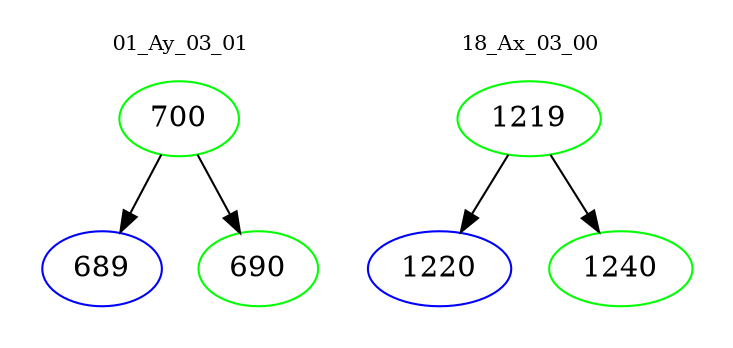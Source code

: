 digraph{
subgraph cluster_0 {
color = white
label = "01_Ay_03_01";
fontsize=10;
T0_700 [label="700", color="green"]
T0_700 -> T0_689 [color="black"]
T0_689 [label="689", color="blue"]
T0_700 -> T0_690 [color="black"]
T0_690 [label="690", color="green"]
}
subgraph cluster_1 {
color = white
label = "18_Ax_03_00";
fontsize=10;
T1_1219 [label="1219", color="green"]
T1_1219 -> T1_1220 [color="black"]
T1_1220 [label="1220", color="blue"]
T1_1219 -> T1_1240 [color="black"]
T1_1240 [label="1240", color="green"]
}
}
